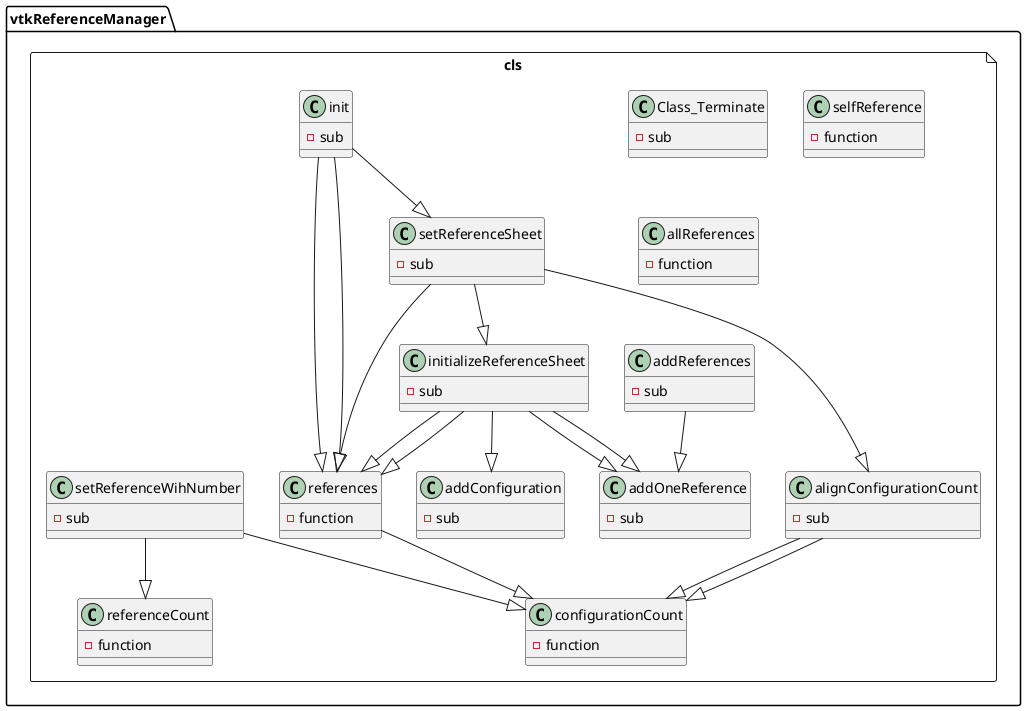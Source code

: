 @startuml
file vtkReferenceManager.cls{
class Class_Terminate {
- sub
}
class init {
- sub
}
init -down-|> references
init -down-|> setReferenceSheet
init -down-|> references
class setReferenceSheet {
- sub
}
setReferenceSheet -down-|> references
setReferenceSheet -down-|> initializeReferenceSheet
setReferenceSheet -down-|> alignConfigurationCount
class selfReference {
- function
}
class initializeReferenceSheet {
- sub
}
initializeReferenceSheet -down-|> references
initializeReferenceSheet -down-|> addConfiguration
initializeReferenceSheet -down-|> references
initializeReferenceSheet -down-|> addOneReference
initializeReferenceSheet -down-|> addOneReference
class alignConfigurationCount {
- sub
}
alignConfigurationCount -down-|> configurationCount
alignConfigurationCount -down-|> configurationCount
class configurationCount {
- function
}
class referenceCount {
- function
}
class addConfiguration {
- sub
}
class addReferences {
- sub
}
addReferences -down-|> addOneReference
class addOneReference {
- sub
}
class allReferences {
- function
}
class references {
- function
}
references -down-|> configurationCount
class setReferenceWihNumber {
- sub
}
setReferenceWihNumber -down-|> referenceCount
setReferenceWihNumber -down-|> configurationCount
}
@enduml

